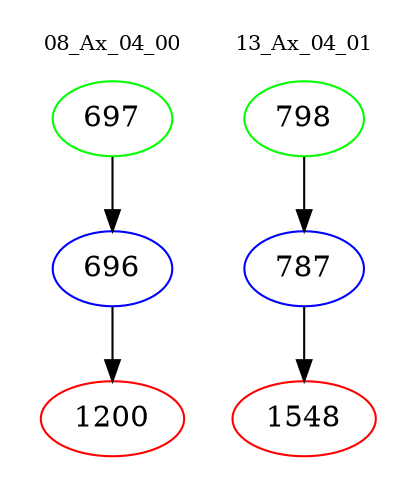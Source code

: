 digraph{
subgraph cluster_0 {
color = white
label = "08_Ax_04_00";
fontsize=10;
T0_697 [label="697", color="green"]
T0_697 -> T0_696 [color="black"]
T0_696 [label="696", color="blue"]
T0_696 -> T0_1200 [color="black"]
T0_1200 [label="1200", color="red"]
}
subgraph cluster_1 {
color = white
label = "13_Ax_04_01";
fontsize=10;
T1_798 [label="798", color="green"]
T1_798 -> T1_787 [color="black"]
T1_787 [label="787", color="blue"]
T1_787 -> T1_1548 [color="black"]
T1_1548 [label="1548", color="red"]
}
}

